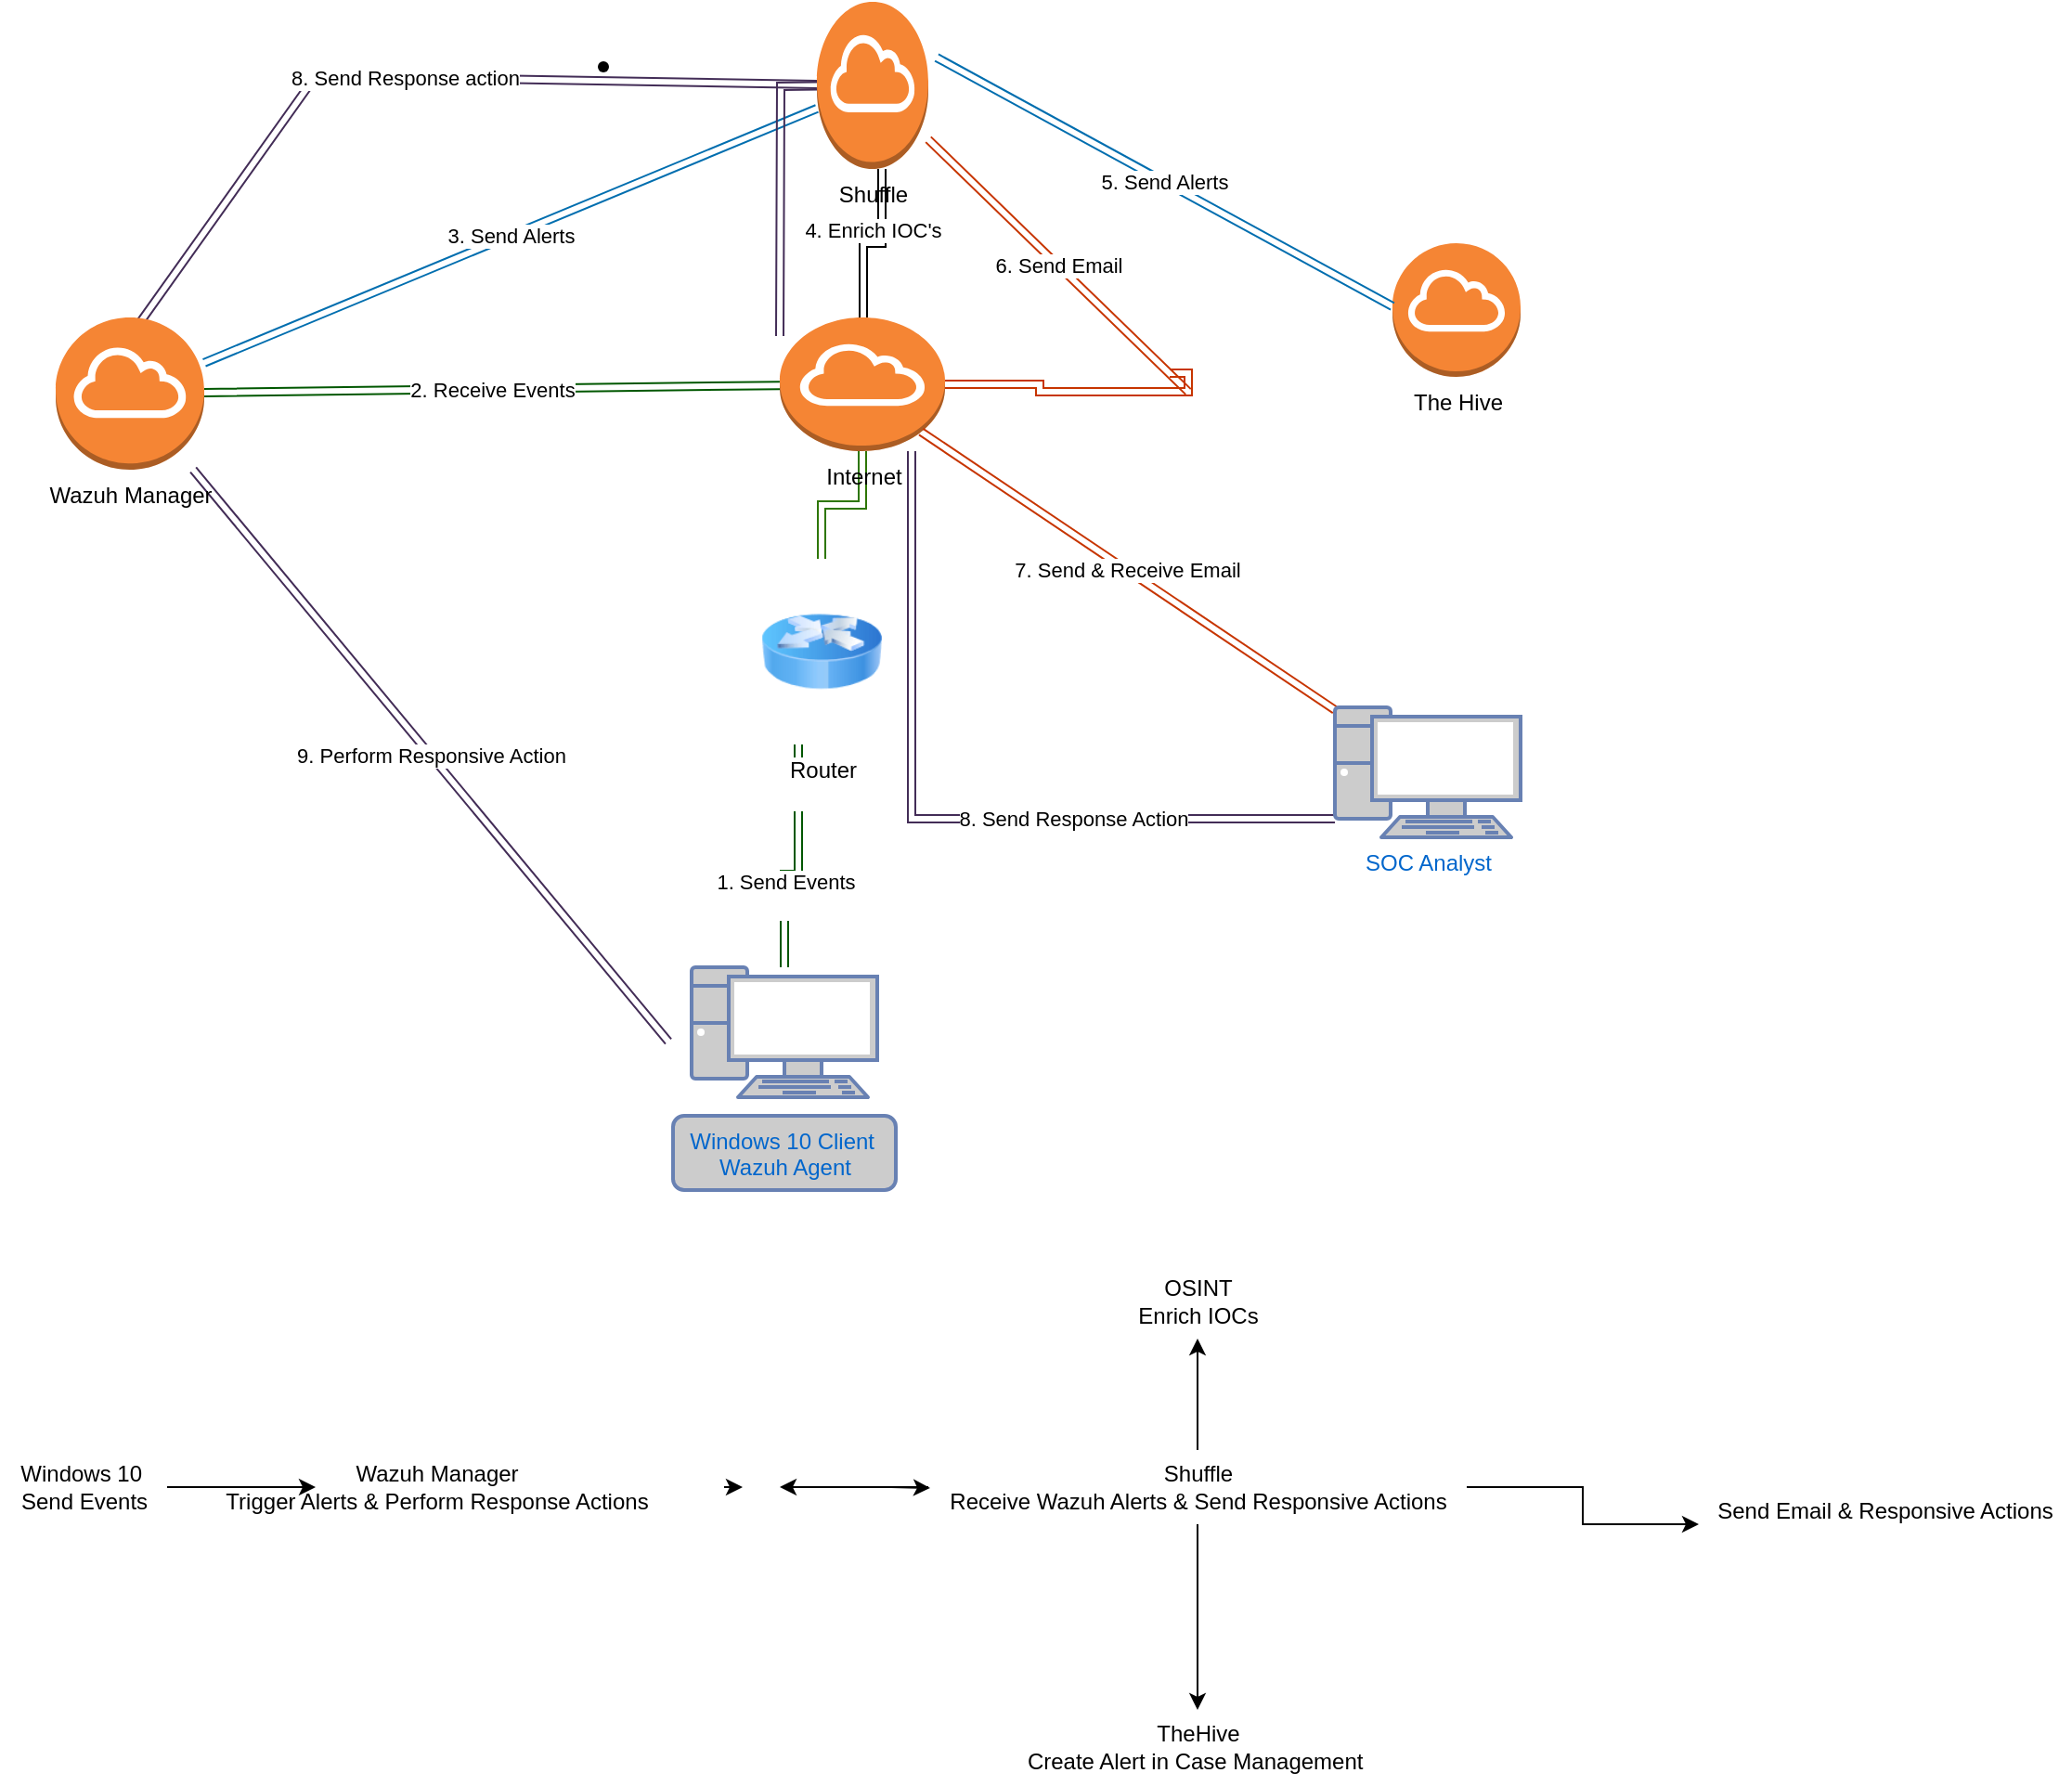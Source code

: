 <mxfile version="24.0.1" type="google">
  <diagram name="Page-1" id="k2pKDuZ9q34RrPKNR_q6">
    <mxGraphModel dx="1354" dy="592" grid="1" gridSize="10" guides="1" tooltips="1" connect="1" arrows="1" fold="1" page="1" pageScale="1" pageWidth="850" pageHeight="1100" math="0" shadow="0">
      <root>
        <mxCell id="0" />
        <mxCell id="1" parent="0" />
        <mxCell id="eZ7KFomPYEteNGIFkrch-1" value="" style="edgeStyle=orthogonalEdgeStyle;rounded=0;orthogonalLoop=1;jettySize=auto;html=1;shape=link;fillColor=#008a00;strokeColor=#005700;" edge="1" parent="1" source="czh8SZCqhI5ECNnZUEF7-1" target="czh8SZCqhI5ECNnZUEF7-2">
          <mxGeometry relative="1" as="geometry">
            <Array as="points">
              <mxPoint x="423" y="550" />
              <mxPoint x="430" y="550" />
            </Array>
          </mxGeometry>
        </mxCell>
        <mxCell id="eZ7KFomPYEteNGIFkrch-2" value="1. Send Events&lt;div&gt;&lt;br&gt;&lt;/div&gt;" style="edgeLabel;html=1;align=center;verticalAlign=middle;resizable=0;points=[];" vertex="1" connectable="0" parent="eZ7KFomPYEteNGIFkrch-1">
          <mxGeometry x="0.033" y="-1" relative="1" as="geometry">
            <mxPoint x="-8" y="19" as="offset" />
          </mxGeometry>
        </mxCell>
        <mxCell id="czh8SZCqhI5ECNnZUEF7-1" value="" style="fontColor=#0066CC;verticalAlign=top;verticalLabelPosition=bottom;labelPosition=center;align=center;html=1;outlineConnect=0;fillColor=#CCCCCC;strokeColor=#6881B3;gradientColor=none;gradientDirection=north;strokeWidth=2;shape=mxgraph.networks.pc;" parent="1" vertex="1">
          <mxGeometry x="372.5" y="600" width="100" height="70" as="geometry" />
        </mxCell>
        <mxCell id="eZ7KFomPYEteNGIFkrch-4" style="edgeStyle=orthogonalEdgeStyle;rounded=0;orthogonalLoop=1;jettySize=auto;html=1;shape=link;fillColor=#60a917;strokeColor=#2D7600;" edge="1" parent="1" source="czh8SZCqhI5ECNnZUEF7-2" target="czh8SZCqhI5ECNnZUEF7-5">
          <mxGeometry relative="1" as="geometry" />
        </mxCell>
        <mxCell id="czh8SZCqhI5ECNnZUEF7-2" value="Router&lt;div&gt;&lt;br&gt;&lt;/div&gt;" style="image;html=1;image=img/lib/clip_art/networking/Router_Icon_128x128.png" parent="1" vertex="1">
          <mxGeometry x="410" y="380" width="65" height="100" as="geometry" />
        </mxCell>
        <mxCell id="eZ7KFomPYEteNGIFkrch-10" value="2. Receive Events" style="rounded=0;orthogonalLoop=1;jettySize=auto;html=1;shape=link;fillColor=#008a00;strokeColor=#005700;" edge="1" parent="1" source="czh8SZCqhI5ECNnZUEF7-5" target="czh8SZCqhI5ECNnZUEF7-17">
          <mxGeometry relative="1" as="geometry" />
        </mxCell>
        <mxCell id="czh8SZCqhI5ECNnZUEF7-5" value="Internet&lt;div&gt;&lt;br&gt;&lt;/div&gt;" style="outlineConnect=0;dashed=0;verticalLabelPosition=bottom;verticalAlign=top;align=center;html=1;shape=mxgraph.aws3.internet_gateway;fillColor=#F58534;gradientColor=none;" parent="1" vertex="1">
          <mxGeometry x="420" y="250" width="89" height="72" as="geometry" />
        </mxCell>
        <mxCell id="czh8SZCqhI5ECNnZUEF7-3" value="Windows 10 Client&amp;nbsp;&lt;div&gt;Wazuh Agent&lt;/div&gt;&lt;div&gt;&lt;br&gt;&lt;/div&gt;" style="rounded=1;whiteSpace=wrap;html=1;verticalAlign=top;fillColor=#CCCCCC;strokeColor=#6881B3;fontColor=#0066CC;gradientColor=none;gradientDirection=north;strokeWidth=2;" parent="1" vertex="1">
          <mxGeometry x="362.5" y="680" width="120" height="40" as="geometry" />
        </mxCell>
        <mxCell id="eZ7KFomPYEteNGIFkrch-7" value="3. Send Alerts" style="rounded=0;orthogonalLoop=1;jettySize=auto;html=1;shape=link;fillColor=#1ba1e2;strokeColor=#006EAF;" edge="1" parent="1" source="czh8SZCqhI5ECNnZUEF7-17" target="czh8SZCqhI5ECNnZUEF7-19">
          <mxGeometry relative="1" as="geometry">
            <mxPoint x="140" y="180" as="targetPoint" />
          </mxGeometry>
        </mxCell>
        <mxCell id="eZ7KFomPYEteNGIFkrch-26" value="8. Send Response action" style="rounded=0;orthogonalLoop=1;jettySize=auto;html=1;shape=link;fillColor=#76608a;strokeColor=#432D57;" edge="1" parent="1" target="czh8SZCqhI5ECNnZUEF7-19">
          <mxGeometry relative="1" as="geometry">
            <mxPoint x="69.5" y="261" as="sourcePoint" />
            <mxPoint x="430" y="100" as="targetPoint" />
            <Array as="points">
              <mxPoint x="170" y="120" />
            </Array>
          </mxGeometry>
        </mxCell>
        <mxCell id="eZ7KFomPYEteNGIFkrch-28" value="9. Perform Responsive Action" style="rounded=0;orthogonalLoop=1;jettySize=auto;html=1;shape=link;fillColor=#76608a;strokeColor=#432D57;" edge="1" parent="1" source="czh8SZCqhI5ECNnZUEF7-17">
          <mxGeometry relative="1" as="geometry">
            <mxPoint x="360" y="640" as="targetPoint" />
          </mxGeometry>
        </mxCell>
        <mxCell id="czh8SZCqhI5ECNnZUEF7-17" value="Wazuh Manager" style="outlineConnect=0;dashed=0;verticalLabelPosition=bottom;verticalAlign=top;align=center;html=1;shape=mxgraph.aws3.internet_gateway;fillColor=#F58534;gradientColor=none;strokeColor=default;" parent="1" vertex="1">
          <mxGeometry x="30" y="250" width="80" height="82" as="geometry" />
        </mxCell>
        <mxCell id="czh8SZCqhI5ECNnZUEF7-18" value="The Hive&lt;div&gt;&lt;br&gt;&lt;/div&gt;" style="outlineConnect=0;dashed=0;verticalLabelPosition=bottom;verticalAlign=top;align=center;html=1;shape=mxgraph.aws3.internet_gateway;fillColor=#F58534;gradientColor=none;" parent="1" vertex="1">
          <mxGeometry x="750" y="210" width="69" height="72" as="geometry" />
        </mxCell>
        <mxCell id="eZ7KFomPYEteNGIFkrch-8" value="4. Enrich IOC&#39;s" style="edgeStyle=orthogonalEdgeStyle;rounded=0;orthogonalLoop=1;jettySize=auto;html=1;shape=link;" edge="1" parent="1" source="czh8SZCqhI5ECNnZUEF7-19" target="czh8SZCqhI5ECNnZUEF7-5">
          <mxGeometry x="-0.276" y="-5" relative="1" as="geometry">
            <Array as="points">
              <mxPoint x="475" y="210" />
              <mxPoint x="465" y="210" />
            </Array>
            <mxPoint as="offset" />
          </mxGeometry>
        </mxCell>
        <mxCell id="eZ7KFomPYEteNGIFkrch-12" value="5. Send Alerts" style="rounded=0;orthogonalLoop=1;jettySize=auto;html=1;entryX=0.5;entryY=0;entryDx=0;entryDy=0;entryPerimeter=0;shape=link;fillColor=#1ba1e2;strokeColor=#006EAF;" edge="1" parent="1">
          <mxGeometry relative="1" as="geometry">
            <mxPoint x="504.5" y="110" as="sourcePoint" />
            <mxPoint x="750" y="244" as="targetPoint" />
          </mxGeometry>
        </mxCell>
        <mxCell id="eZ7KFomPYEteNGIFkrch-14" value="" style="rounded=0;orthogonalLoop=1;jettySize=auto;html=1;strokeColor=none;shape=link;edgeStyle=orthogonalEdgeStyle;" edge="1" parent="1">
          <mxGeometry relative="1" as="geometry">
            <mxPoint x="625" y="326" as="sourcePoint" />
            <mxPoint x="630" y="300" as="targetPoint" />
          </mxGeometry>
        </mxCell>
        <mxCell id="eZ7KFomPYEteNGIFkrch-16" value="6. Send Email" style="rounded=0;orthogonalLoop=1;jettySize=auto;html=1;shape=link;fillColor=#fa6800;strokeColor=#C73500;" edge="1" parent="1" source="czh8SZCqhI5ECNnZUEF7-19">
          <mxGeometry relative="1" as="geometry">
            <mxPoint x="640" y="290" as="targetPoint" />
          </mxGeometry>
        </mxCell>
        <mxCell id="eZ7KFomPYEteNGIFkrch-24" value="" style="rounded=0;orthogonalLoop=1;jettySize=auto;html=1;shape=link;edgeStyle=orthogonalEdgeStyle;fillColor=#76608a;strokeColor=#432D57;" edge="1" parent="1">
          <mxGeometry relative="1" as="geometry">
            <mxPoint x="460" y="125" as="sourcePoint" />
            <mxPoint x="420" y="260" as="targetPoint" />
          </mxGeometry>
        </mxCell>
        <mxCell id="czh8SZCqhI5ECNnZUEF7-19" value="Shuffle&lt;br&gt;&lt;div&gt;&lt;br&gt;&lt;/div&gt;" style="outlineConnect=0;verticalLabelPosition=bottom;verticalAlign=top;align=center;html=1;shape=mxgraph.aws3.internet_gateway;fillColor=#F58534;gradientColor=none;" parent="1" vertex="1">
          <mxGeometry x="440" y="80" width="60" height="90" as="geometry" />
        </mxCell>
        <mxCell id="eZ7KFomPYEteNGIFkrch-20" value="7. Send &amp;amp; Receive Email" style="rounded=0;orthogonalLoop=1;jettySize=auto;html=1;entryX=0.855;entryY=0.855;entryDx=0;entryDy=0;entryPerimeter=0;shape=link;fillColor=#fa6800;strokeColor=#C73500;" edge="1" parent="1" source="czh8SZCqhI5ECNnZUEF7-22" target="czh8SZCqhI5ECNnZUEF7-5">
          <mxGeometry relative="1" as="geometry">
            <mxPoint x="639" y="495" as="targetPoint" />
          </mxGeometry>
        </mxCell>
        <mxCell id="eZ7KFomPYEteNGIFkrch-22" value="8. Send Response Action" style="edgeStyle=orthogonalEdgeStyle;rounded=0;orthogonalLoop=1;jettySize=auto;html=1;shape=link;fillColor=#76608a;strokeColor=#432D57;" edge="1" parent="1" source="czh8SZCqhI5ECNnZUEF7-22" target="czh8SZCqhI5ECNnZUEF7-5">
          <mxGeometry x="-0.335" relative="1" as="geometry">
            <mxPoint x="490" y="330" as="targetPoint" />
            <Array as="points">
              <mxPoint x="491" y="520" />
            </Array>
            <mxPoint as="offset" />
          </mxGeometry>
        </mxCell>
        <mxCell id="czh8SZCqhI5ECNnZUEF7-22" value="SOC Analyst&lt;div&gt;&lt;br&gt;&lt;/div&gt;" style="fontColor=#0066CC;verticalAlign=top;verticalLabelPosition=bottom;labelPosition=center;align=center;html=1;outlineConnect=0;fillColor=#CCCCCC;strokeColor=#6881B3;gradientColor=none;gradientDirection=north;strokeWidth=2;shape=mxgraph.networks.pc;" parent="1" vertex="1">
          <mxGeometry x="719" y="460" width="100" height="70" as="geometry" />
        </mxCell>
        <mxCell id="eZ7KFomPYEteNGIFkrch-17" value="" style="rounded=0;orthogonalLoop=1;jettySize=auto;html=1;strokeColor=none;shape=link;edgeStyle=orthogonalEdgeStyle;" edge="1" parent="1" source="czh8SZCqhI5ECNnZUEF7-19">
          <mxGeometry relative="1" as="geometry">
            <mxPoint x="510" y="115" as="sourcePoint" />
            <mxPoint x="625" y="256" as="targetPoint" />
          </mxGeometry>
        </mxCell>
        <mxCell id="eZ7KFomPYEteNGIFkrch-18" value="" style="edgeStyle=orthogonalEdgeStyle;rounded=0;orthogonalLoop=1;jettySize=auto;html=1;shape=link;fillColor=#fa6800;strokeColor=#C73500;" edge="1" parent="1" target="czh8SZCqhI5ECNnZUEF7-5">
          <mxGeometry relative="1" as="geometry">
            <mxPoint x="630" y="280" as="sourcePoint" />
            <Array as="points">
              <mxPoint x="640" y="280" />
              <mxPoint x="640" y="290" />
              <mxPoint x="560" y="290" />
              <mxPoint x="560" y="286" />
            </Array>
          </mxGeometry>
        </mxCell>
        <mxCell id="eZ7KFomPYEteNGIFkrch-23" value="" style="shape=waypoint;sketch=0;size=6;pointerEvents=1;points=[];fillColor=#F58534;resizable=0;rotatable=0;perimeter=centerPerimeter;snapToPoint=1;verticalAlign=top;gradientColor=none;" vertex="1" parent="1">
          <mxGeometry x="315" y="105" width="20" height="20" as="geometry" />
        </mxCell>
        <mxCell id="eZ7KFomPYEteNGIFkrch-32" value="" style="edgeStyle=orthogonalEdgeStyle;rounded=0;orthogonalLoop=1;jettySize=auto;html=1;" edge="1" parent="1" source="eZ7KFomPYEteNGIFkrch-30">
          <mxGeometry relative="1" as="geometry">
            <mxPoint x="170" y="880" as="targetPoint" />
          </mxGeometry>
        </mxCell>
        <mxCell id="eZ7KFomPYEteNGIFkrch-30" value="Windows 10&amp;nbsp;&lt;div&gt;Send Events&lt;/div&gt;" style="text;html=1;align=center;verticalAlign=middle;resizable=0;points=[];autosize=1;strokeColor=none;fillColor=none;" vertex="1" parent="1">
          <mxGeometry y="860" width="90" height="40" as="geometry" />
        </mxCell>
        <mxCell id="eZ7KFomPYEteNGIFkrch-35" value="" style="edgeStyle=orthogonalEdgeStyle;rounded=0;orthogonalLoop=1;jettySize=auto;html=1;" edge="1" parent="1">
          <mxGeometry relative="1" as="geometry">
            <mxPoint x="390" y="880" as="sourcePoint" />
            <mxPoint x="400" y="880" as="targetPoint" />
          </mxGeometry>
        </mxCell>
        <mxCell id="eZ7KFomPYEteNGIFkrch-33" value="Wazuh Manager&lt;div&gt;Trigger Alerts &amp;amp; Perform Response Actions&lt;/div&gt;" style="text;html=1;align=center;verticalAlign=middle;resizable=0;points=[];autosize=1;strokeColor=none;fillColor=none;" vertex="1" parent="1">
          <mxGeometry x="110" y="860" width="250" height="40" as="geometry" />
        </mxCell>
        <mxCell id="eZ7KFomPYEteNGIFkrch-37" value="" style="edgeStyle=orthogonalEdgeStyle;rounded=0;orthogonalLoop=1;jettySize=auto;html=1;" edge="1" parent="1" target="eZ7KFomPYEteNGIFkrch-36">
          <mxGeometry relative="1" as="geometry">
            <mxPoint x="480" y="880" as="sourcePoint" />
          </mxGeometry>
        </mxCell>
        <mxCell id="eZ7KFomPYEteNGIFkrch-39" value="" style="edgeStyle=orthogonalEdgeStyle;rounded=0;orthogonalLoop=1;jettySize=auto;html=1;" edge="1" parent="1" source="eZ7KFomPYEteNGIFkrch-36" target="eZ7KFomPYEteNGIFkrch-38">
          <mxGeometry relative="1" as="geometry" />
        </mxCell>
        <mxCell id="eZ7KFomPYEteNGIFkrch-41" value="" style="edgeStyle=orthogonalEdgeStyle;rounded=0;orthogonalLoop=1;jettySize=auto;html=1;" edge="1" parent="1" source="eZ7KFomPYEteNGIFkrch-36" target="eZ7KFomPYEteNGIFkrch-40">
          <mxGeometry relative="1" as="geometry" />
        </mxCell>
        <mxCell id="eZ7KFomPYEteNGIFkrch-44" value="" style="edgeStyle=orthogonalEdgeStyle;rounded=0;orthogonalLoop=1;jettySize=auto;html=1;" edge="1" parent="1" source="eZ7KFomPYEteNGIFkrch-36" target="eZ7KFomPYEteNGIFkrch-43">
          <mxGeometry relative="1" as="geometry" />
        </mxCell>
        <mxCell id="eZ7KFomPYEteNGIFkrch-48" value="" style="edgeStyle=orthogonalEdgeStyle;rounded=0;orthogonalLoop=1;jettySize=auto;html=1;" edge="1" parent="1" source="eZ7KFomPYEteNGIFkrch-36">
          <mxGeometry relative="1" as="geometry">
            <mxPoint x="420" y="880" as="targetPoint" />
          </mxGeometry>
        </mxCell>
        <mxCell id="eZ7KFomPYEteNGIFkrch-36" value="Shuffle&lt;div&gt;Receive Wazuh Alerts &amp;amp; Send Responsive Actions&lt;/div&gt;" style="text;html=1;align=center;verticalAlign=middle;resizable=0;points=[];autosize=1;strokeColor=none;fillColor=none;" vertex="1" parent="1">
          <mxGeometry x="500" y="860" width="290" height="40" as="geometry" />
        </mxCell>
        <mxCell id="eZ7KFomPYEteNGIFkrch-38" value="OSINT&lt;div&gt;Enrich IOCs&lt;/div&gt;" style="text;html=1;align=center;verticalAlign=middle;resizable=0;points=[];autosize=1;strokeColor=none;fillColor=none;" vertex="1" parent="1">
          <mxGeometry x="600" y="760" width="90" height="40" as="geometry" />
        </mxCell>
        <mxCell id="eZ7KFomPYEteNGIFkrch-40" value="TheHive&lt;div&gt;Create Alert in Case Management&amp;nbsp;&lt;/div&gt;" style="text;html=1;align=center;verticalAlign=middle;resizable=0;points=[];autosize=1;strokeColor=none;fillColor=none;" vertex="1" parent="1">
          <mxGeometry x="540" y="1000" width="210" height="40" as="geometry" />
        </mxCell>
        <mxCell id="eZ7KFomPYEteNGIFkrch-43" value="Send Email &amp;amp; Responsive Actions&lt;div&gt;&lt;br&gt;&lt;/div&gt;" style="text;html=1;align=center;verticalAlign=middle;resizable=0;points=[];autosize=1;strokeColor=none;fillColor=none;" vertex="1" parent="1">
          <mxGeometry x="915" y="880" width="200" height="40" as="geometry" />
        </mxCell>
      </root>
    </mxGraphModel>
  </diagram>
</mxfile>
